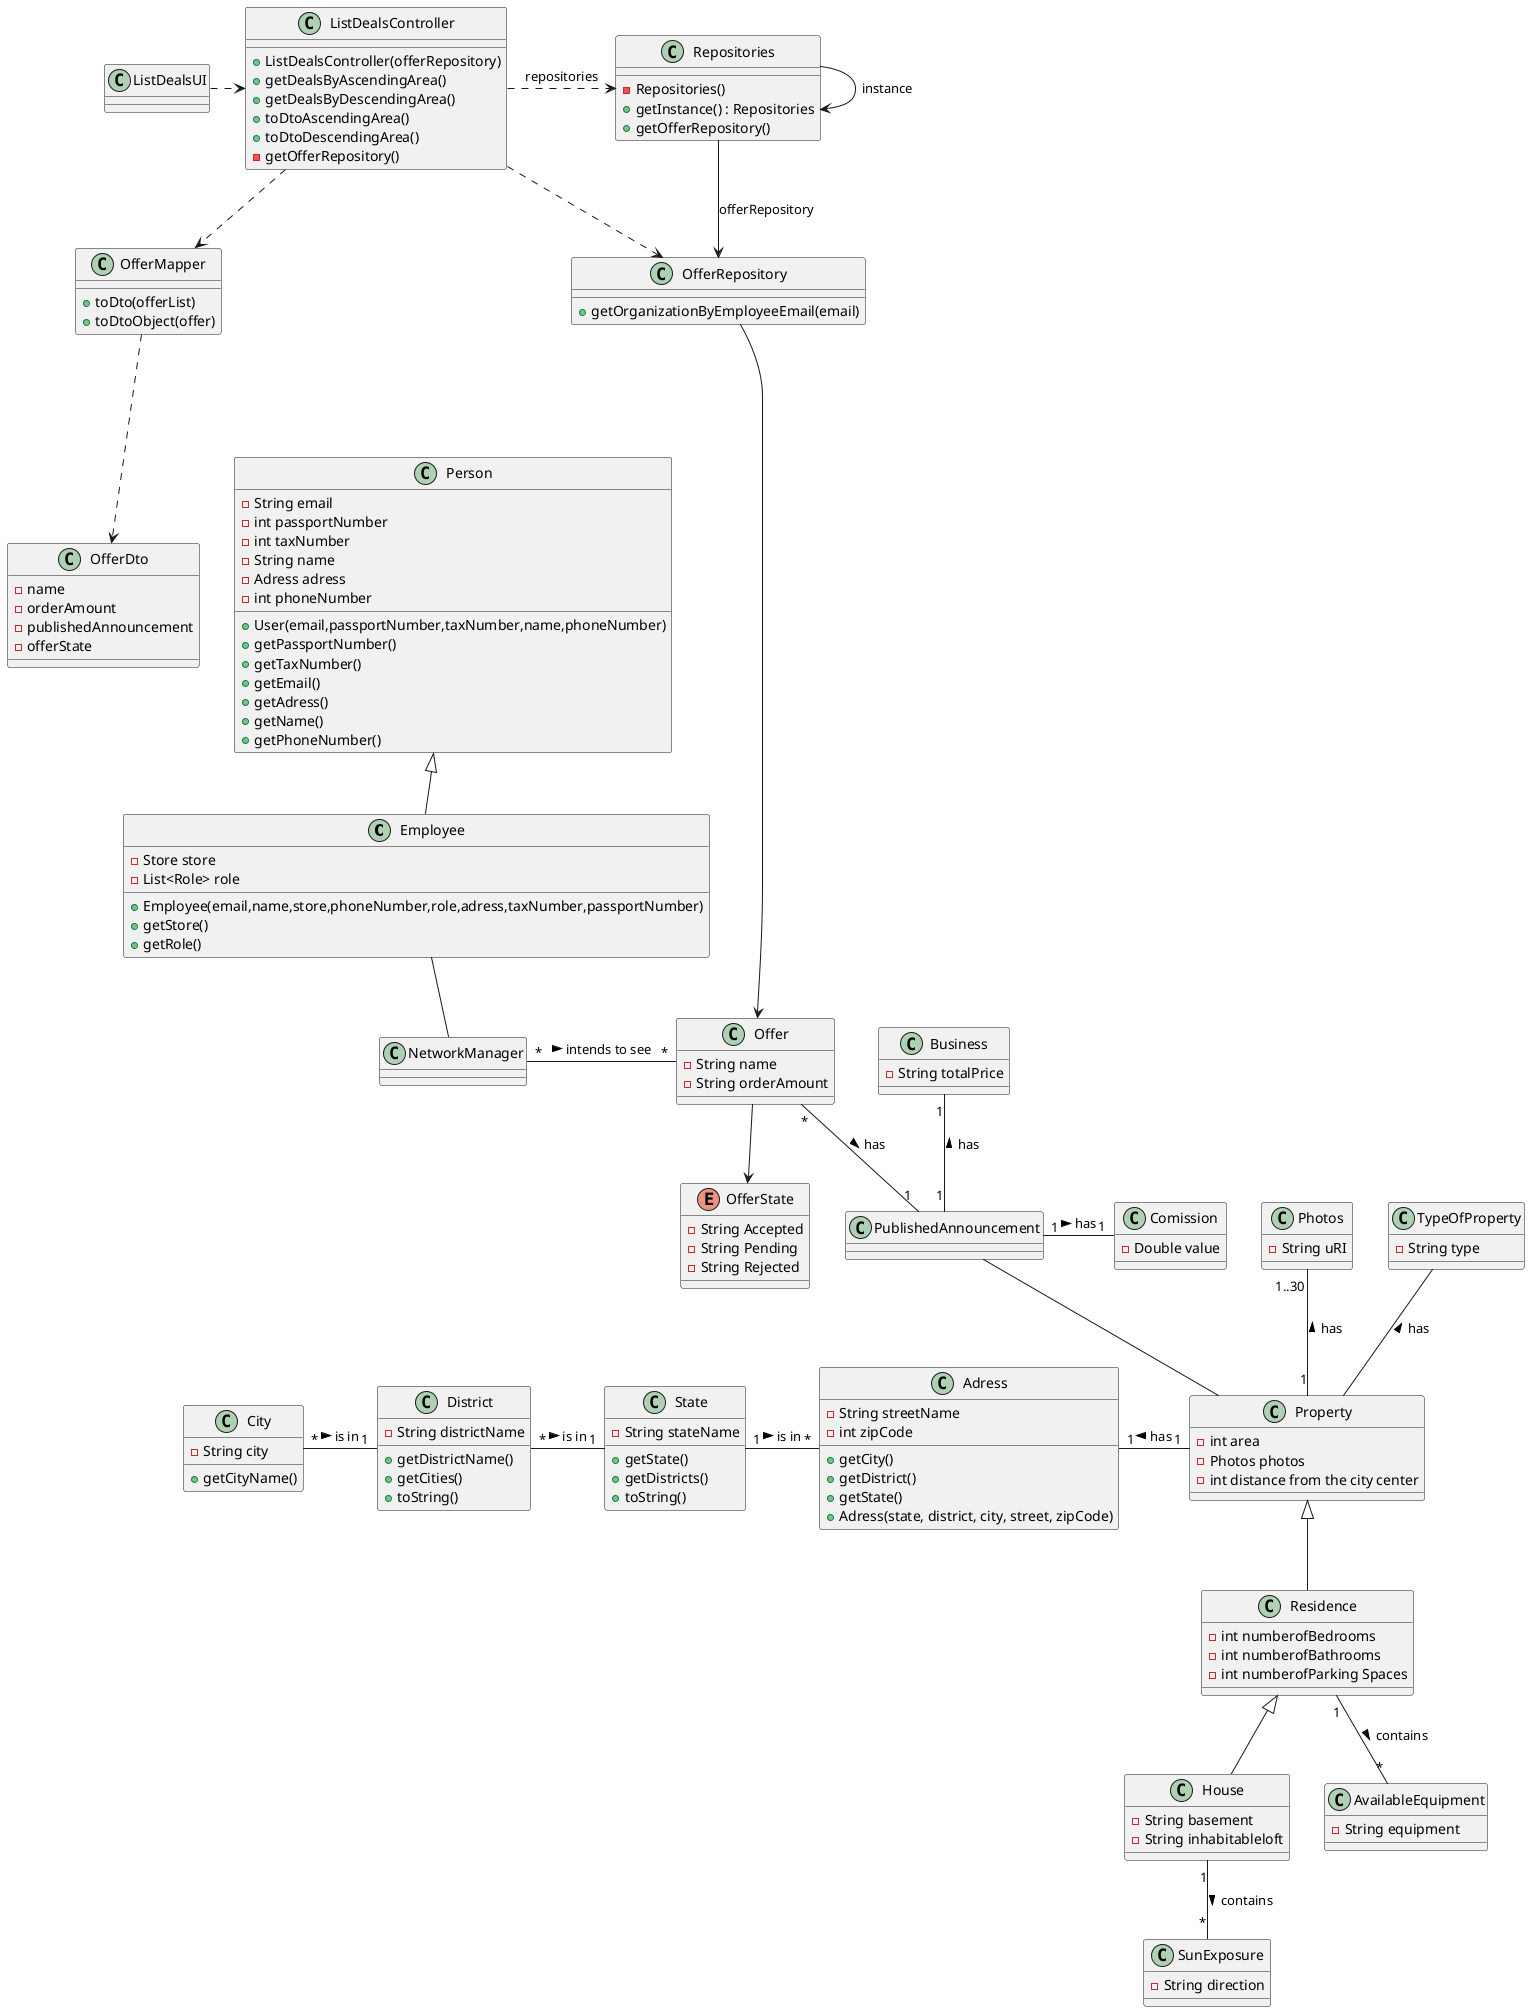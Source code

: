  @startuml

'left to right direction
class Employee{
-Store store
-List<Role> role
+Employee(email,name,store,phoneNumber,role,adress,taxNumber,passportNumber)
+getStore()
+getRole()
}

class Person{
- String email
- int passportNumber
- int taxNumber
- String name
- Adress adress
- int phoneNumber

+User(email,passportNumber,taxNumber,name,phoneNumber)
+getPassportNumber()
+getTaxNumber()
+getEmail()
+getAdress()
+getName()
+getPhoneNumber()
}

class NetworkManager{
}

class Offer{
-String name
-String orderAmount
}

enum  OfferState {
-String Accepted
-String Pending
-String Rejected
}


class Adress{
 -String streetName
    -int zipCode
    +getCity()
    +getDistrict()
    +getState()
    +Adress(state, district, city, street, zipCode)
}

class Residence {
    -int numberofBedrooms
    -int numberofBathrooms
    -int numberofParking Spaces
}

class House {
    -String basement
    -String inhabitableloft
}

class SunExposure {
    -String direction
}

class AvailableEquipment {
    -String equipment
}


class Business {
-String totalPrice
}


class District{
- String districtName


    +getDistrictName()
    +getCities()
    +toString()
}

class City{
- String city

    +getCityName()
}


class Comission {
    -Double value
}




class Photos {
- String uRI
}

class Property {
    - int area
    -Photos photos
    - int distance from the city center
}

class PublishedAnnouncement {
}

class State{
 - String stateName

    +getState()
    +getDistricts()
    +toString()

}



class TypeOfProperty {
-String type
}

Person <|-- Employee
Employee -- NetworkManager


NetworkManager "*" - "*" Offer: intends to see >
Offer "*" -- "1" PublishedAnnouncement: has >
PublishedAnnouncement -- Property
TypeOfProperty -- Property : has <
Property <|-- Residence
Photos "1..30" -- "1" Property : has <
Residence <|-- House
Residence "1" -- "*" AvailableEquipment : contains >
House "1" -- "*" SunExposure: contains >
PublishedAnnouncement "1" - "1" Comission :has >
Business "1" -- "1" PublishedAnnouncement : has <

Adress "1" -right-- "1" Property: has <
State "1" -left-- "*" District: is in <
District "1" -left-- "*" City: is in <
Adress "*" -left-- "1" State: is in <




class OfferMapper {
    + toDto(offerList)
    + toDtoObject(offer)
}

class OfferRepository {
    + getOrganizationByEmployeeEmail(email)
}

class Repositories {
    - Repositories()
    + getInstance() : Repositories
    + getOfferRepository()
}

class ListDealsController {
    + ListDealsController(offerRepository)
    + getDealsByAscendingArea()
    + getDealsByDescendingArea()
    + toDtoAscendingArea()
    + toDtoDescendingArea()
    - getOfferRepository()
}

class ListDealsUI {
}

class OfferDto{
-name
-orderAmount
-publishedAnnouncement
-offerState
}



ListDealsUI .> ListDealsController

ListDealsController .> Repositories : repositories

Repositories --> Repositories:instance

ListDealsController ..> OfferMapper

OfferMapper ...> OfferDto

Repositories --> OfferRepository : offerRepository

ListDealsController ..> OfferRepository

OfferRepository -----> Offer


Offer --> OfferState



@enduml
